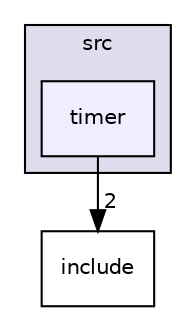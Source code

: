 digraph "src/timer" {
  compound=true
  node [ fontsize="10", fontname="Helvetica"];
  edge [ labelfontsize="10", labelfontname="Helvetica"];
  subgraph clusterdir_68267d1309a1af8e8297ef4c3efbcdba {
    graph [ bgcolor="#ddddee", pencolor="black", label="src" fontname="Helvetica", fontsize="10", URL="dir_68267d1309a1af8e8297ef4c3efbcdba.html"]
  dir_8c35c1873c2690b478a9950d0638d637 [shape=box, label="timer", style="filled", fillcolor="#eeeeff", pencolor="black", URL="dir_8c35c1873c2690b478a9950d0638d637.html"];
  }
  dir_d44c64559bbebec7f509842c48db8b23 [shape=box label="include" URL="dir_d44c64559bbebec7f509842c48db8b23.html"];
  dir_8c35c1873c2690b478a9950d0638d637->dir_d44c64559bbebec7f509842c48db8b23 [headlabel="2", labeldistance=1.5 headhref="dir_000015_000001.html"];
}
